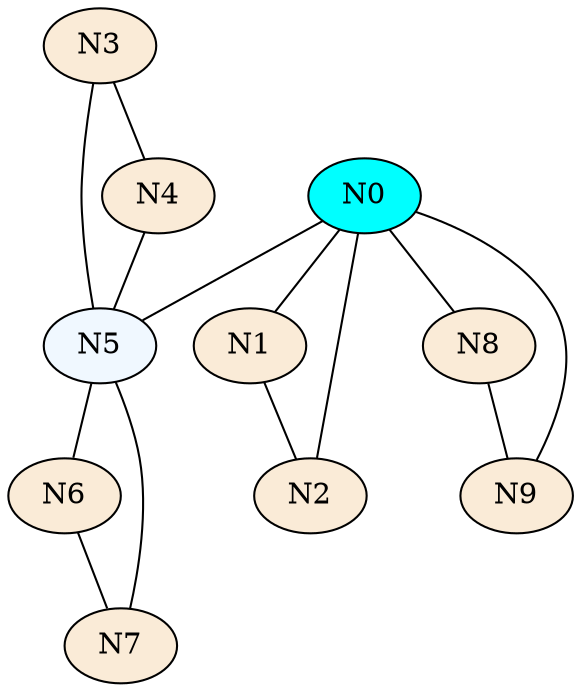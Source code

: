 graph {
	subgraph C0 {
		N5 [fillcolor="#F0F8FF" style=filled]
	}
	subgraph C1 {
		N1 [fillcolor="#FAEBD7" style=filled]
		N2 [fillcolor="#FAEBD7" style=filled]
		N3 [fillcolor="#FAEBD7" style=filled]
		N4 [fillcolor="#FAEBD7" style=filled]
		N6 [fillcolor="#FAEBD7" style=filled]
		N7 [fillcolor="#FAEBD7" style=filled]
		N8 [fillcolor="#FAEBD7" style=filled]
		N9 [fillcolor="#FAEBD7" style=filled]
	}
	subgraph C2 {
		N0 [fillcolor="#00FFFF" style=filled]
	}
	N0 -- N1
	N0 -- N2
	N0 -- N5
	N0 -- N8
	N0 -- N9
	N1 -- N2
	N3 -- N4
	N3 -- N5
	N4 -- N5
	N5 -- N6
	N5 -- N7
	N6 -- N7
	N8 -- N9
}

